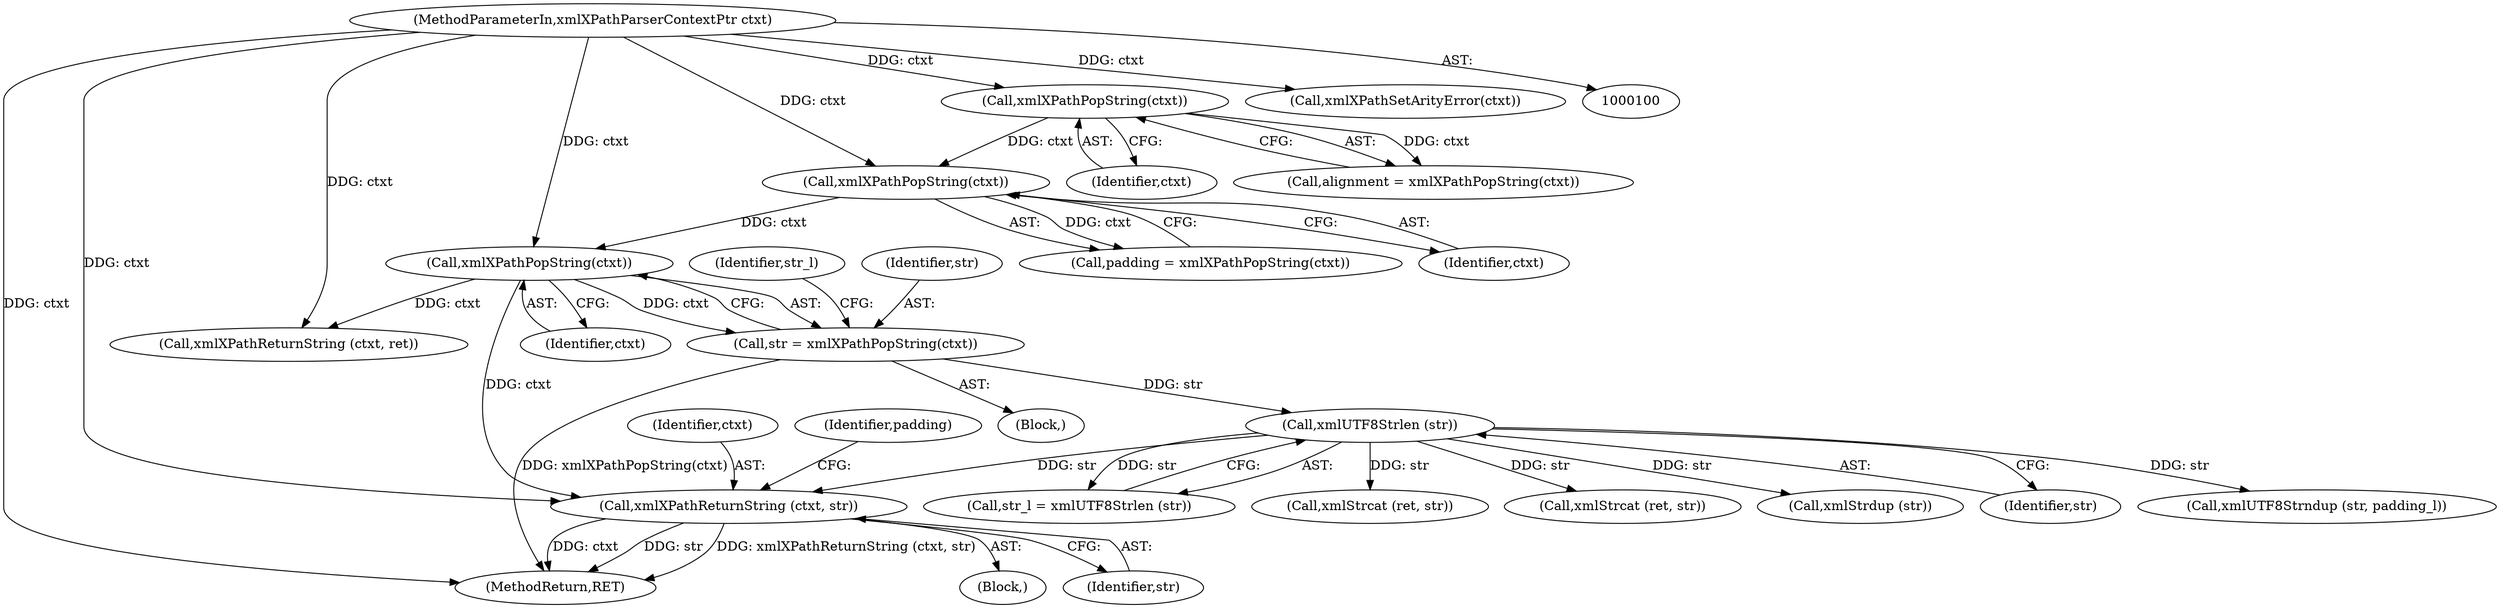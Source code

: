 digraph "0_Chrome_96dbafe288dbe2f0cc45fa3c39daf6d0c37acbab_8@pointer" {
"1000155" [label="(Call,xmlXPathReturnString (ctxt, str))"];
"1000140" [label="(Call,xmlXPathPopString(ctxt))"];
"1000136" [label="(Call,xmlXPathPopString(ctxt))"];
"1000128" [label="(Call,xmlXPathPopString(ctxt))"];
"1000101" [label="(MethodParameterIn,xmlXPathParserContextPtr ctxt)"];
"1000144" [label="(Call,xmlUTF8Strlen (str))"];
"1000138" [label="(Call,str = xmlXPathPopString(ctxt))"];
"1000128" [label="(Call,xmlXPathPopString(ctxt))"];
"1000103" [label="(Block,)"];
"1000218" [label="(Call,xmlStrcat (ret, str))"];
"1000154" [label="(Block,)"];
"1000139" [label="(Identifier,str)"];
"1000126" [label="(Call,alignment = xmlXPathPopString(ctxt))"];
"1000136" [label="(Call,xmlXPathPopString(ctxt))"];
"1000138" [label="(Call,str = xmlXPathPopString(ctxt))"];
"1000263" [label="(MethodReturn,RET)"];
"1000245" [label="(Call,xmlStrdup (str))"];
"1000155" [label="(Call,xmlXPathReturnString (ctxt, str))"];
"1000156" [label="(Identifier,ctxt)"];
"1000137" [label="(Identifier,ctxt)"];
"1000145" [label="(Identifier,str)"];
"1000119" [label="(Call,xmlXPathSetArityError(ctxt))"];
"1000141" [label="(Identifier,ctxt)"];
"1000157" [label="(Identifier,str)"];
"1000129" [label="(Identifier,ctxt)"];
"1000170" [label="(Call,xmlUTF8Strndup (str, padding_l))"];
"1000142" [label="(Call,str_l = xmlUTF8Strlen (str))"];
"1000143" [label="(Identifier,str_l)"];
"1000140" [label="(Call,xmlXPathPopString(ctxt))"];
"1000159" [label="(Identifier,padding)"];
"1000101" [label="(MethodParameterIn,xmlXPathParserContextPtr ctxt)"];
"1000134" [label="(Call,padding = xmlXPathPopString(ctxt))"];
"1000254" [label="(Call,xmlXPathReturnString (ctxt, ret))"];
"1000191" [label="(Call,xmlStrcat (ret, str))"];
"1000144" [label="(Call,xmlUTF8Strlen (str))"];
"1000155" -> "1000154"  [label="AST: "];
"1000155" -> "1000157"  [label="CFG: "];
"1000156" -> "1000155"  [label="AST: "];
"1000157" -> "1000155"  [label="AST: "];
"1000159" -> "1000155"  [label="CFG: "];
"1000155" -> "1000263"  [label="DDG: str"];
"1000155" -> "1000263"  [label="DDG: xmlXPathReturnString (ctxt, str)"];
"1000155" -> "1000263"  [label="DDG: ctxt"];
"1000140" -> "1000155"  [label="DDG: ctxt"];
"1000101" -> "1000155"  [label="DDG: ctxt"];
"1000144" -> "1000155"  [label="DDG: str"];
"1000140" -> "1000138"  [label="AST: "];
"1000140" -> "1000141"  [label="CFG: "];
"1000141" -> "1000140"  [label="AST: "];
"1000138" -> "1000140"  [label="CFG: "];
"1000140" -> "1000138"  [label="DDG: ctxt"];
"1000136" -> "1000140"  [label="DDG: ctxt"];
"1000101" -> "1000140"  [label="DDG: ctxt"];
"1000140" -> "1000254"  [label="DDG: ctxt"];
"1000136" -> "1000134"  [label="AST: "];
"1000136" -> "1000137"  [label="CFG: "];
"1000137" -> "1000136"  [label="AST: "];
"1000134" -> "1000136"  [label="CFG: "];
"1000136" -> "1000134"  [label="DDG: ctxt"];
"1000128" -> "1000136"  [label="DDG: ctxt"];
"1000101" -> "1000136"  [label="DDG: ctxt"];
"1000128" -> "1000126"  [label="AST: "];
"1000128" -> "1000129"  [label="CFG: "];
"1000129" -> "1000128"  [label="AST: "];
"1000126" -> "1000128"  [label="CFG: "];
"1000128" -> "1000126"  [label="DDG: ctxt"];
"1000101" -> "1000128"  [label="DDG: ctxt"];
"1000101" -> "1000100"  [label="AST: "];
"1000101" -> "1000263"  [label="DDG: ctxt"];
"1000101" -> "1000119"  [label="DDG: ctxt"];
"1000101" -> "1000254"  [label="DDG: ctxt"];
"1000144" -> "1000142"  [label="AST: "];
"1000144" -> "1000145"  [label="CFG: "];
"1000145" -> "1000144"  [label="AST: "];
"1000142" -> "1000144"  [label="CFG: "];
"1000144" -> "1000142"  [label="DDG: str"];
"1000138" -> "1000144"  [label="DDG: str"];
"1000144" -> "1000170"  [label="DDG: str"];
"1000144" -> "1000191"  [label="DDG: str"];
"1000144" -> "1000218"  [label="DDG: str"];
"1000144" -> "1000245"  [label="DDG: str"];
"1000138" -> "1000103"  [label="AST: "];
"1000139" -> "1000138"  [label="AST: "];
"1000143" -> "1000138"  [label="CFG: "];
"1000138" -> "1000263"  [label="DDG: xmlXPathPopString(ctxt)"];
}
